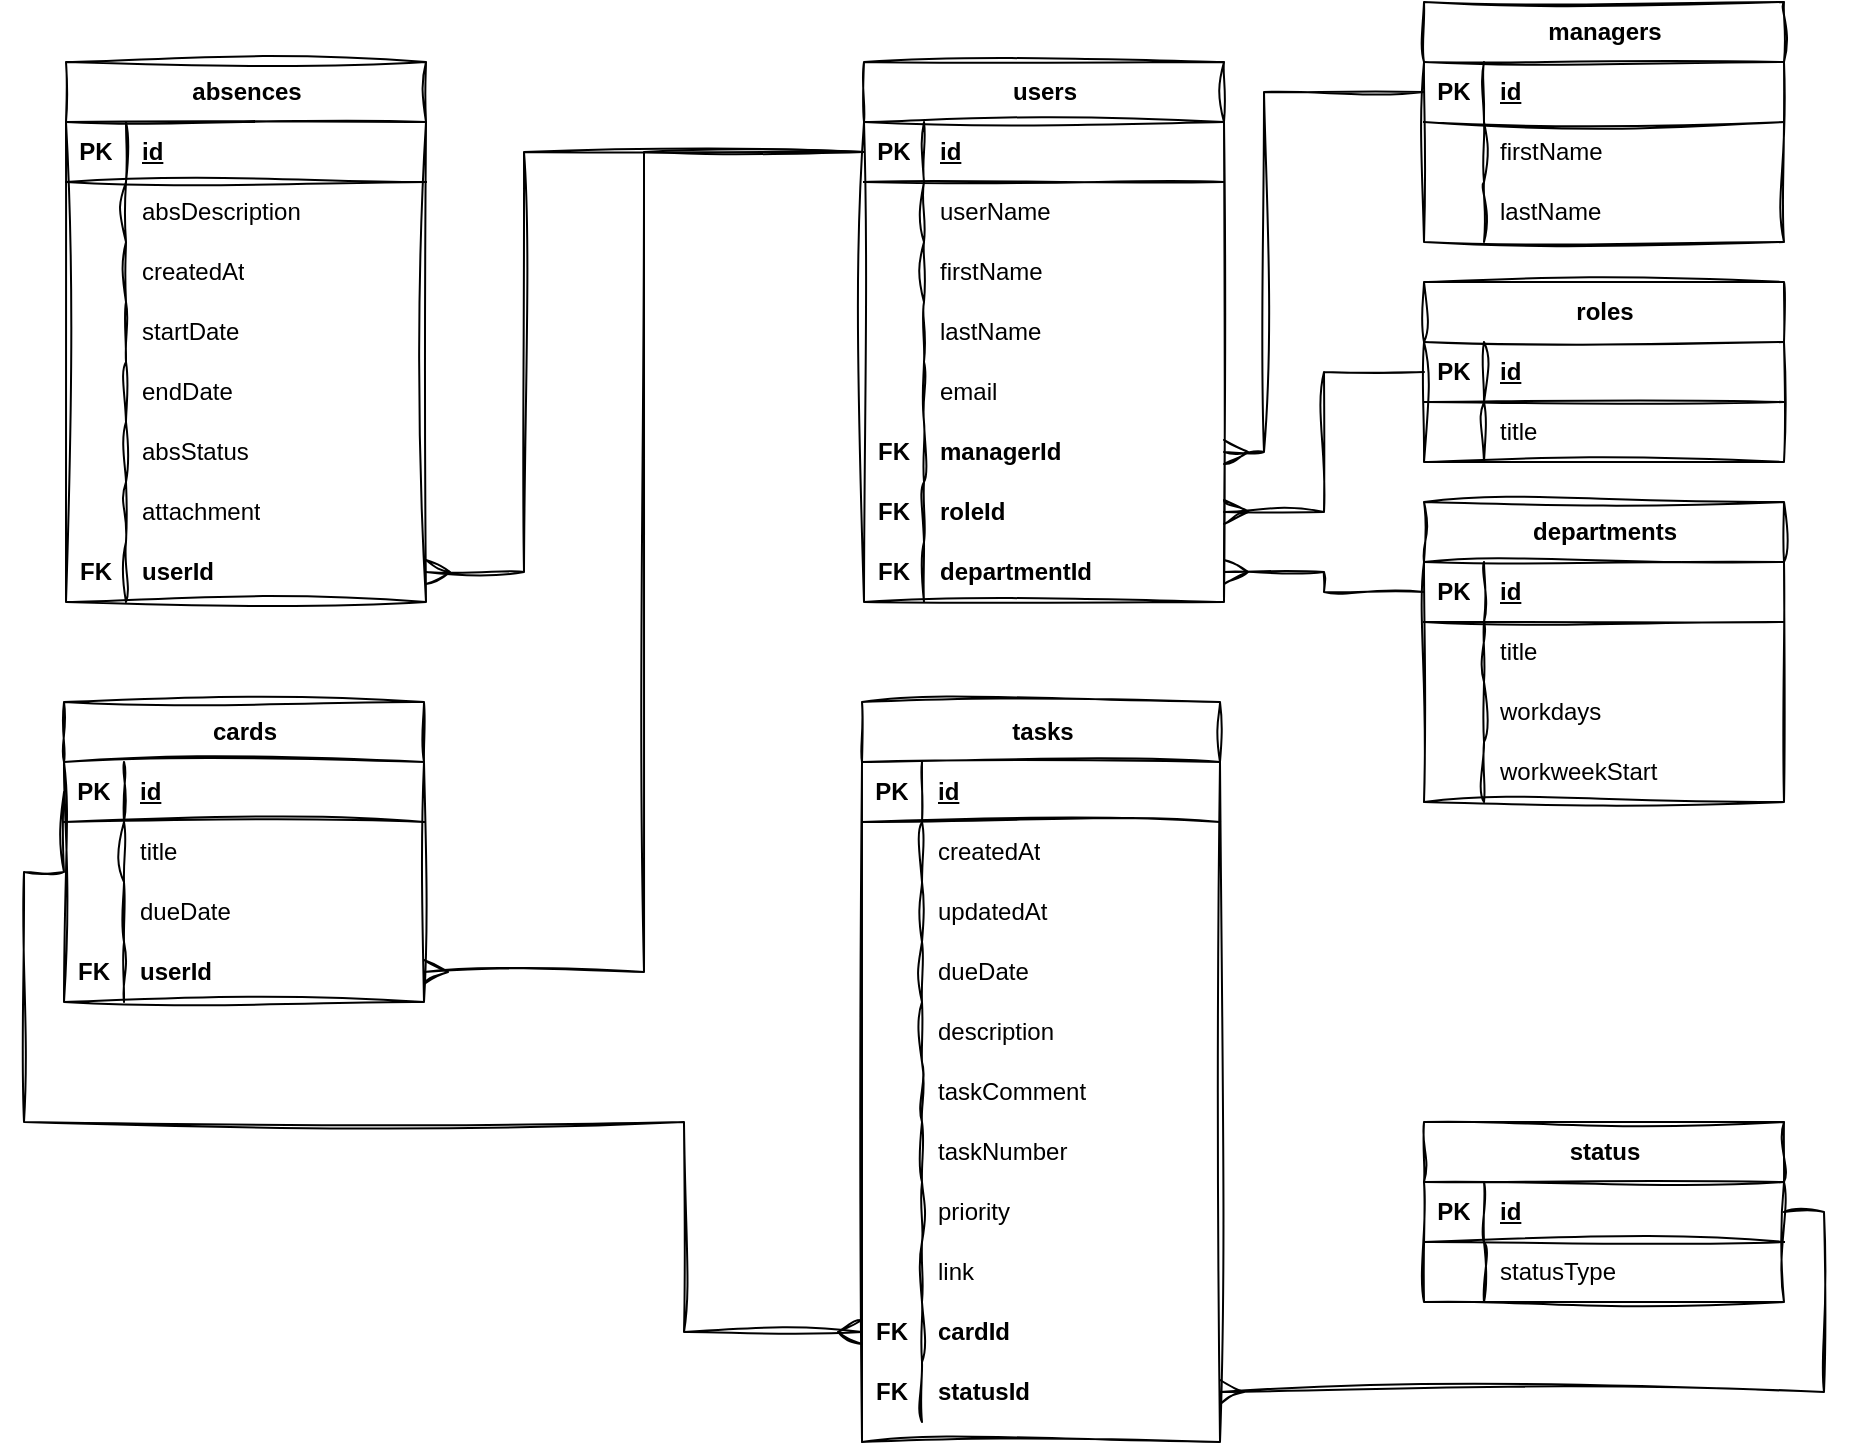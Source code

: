 <mxfile version="21.3.7" type="device">
  <diagram name="Page-1" id="tCNnYp30IQ_QqQRC69yY">
    <mxGraphModel dx="2236" dy="816" grid="1" gridSize="10" guides="1" tooltips="1" connect="1" arrows="1" fold="1" page="1" pageScale="1" pageWidth="827" pageHeight="1169" math="0" shadow="0">
      <root>
        <mxCell id="0" />
        <mxCell id="1" parent="0" />
        <mxCell id="jECYynhSpzNq_t5w8pa2-6" value="tasks" style="shape=table;startSize=30;container=1;collapsible=1;childLayout=tableLayout;fixedRows=1;rowLines=0;fontStyle=1;align=center;resizeLast=1;html=1;rounded=0;sketch=1;curveFitting=1;jiggle=2;" parent="1" vertex="1">
          <mxGeometry x="-31" y="360" width="179" height="370" as="geometry">
            <mxRectangle x="41" y="40" width="70" height="30" as="alternateBounds" />
          </mxGeometry>
        </mxCell>
        <mxCell id="jECYynhSpzNq_t5w8pa2-7" value="" style="shape=tableRow;horizontal=0;startSize=0;swimlaneHead=0;swimlaneBody=0;fillColor=none;collapsible=0;dropTarget=0;points=[[0,0.5],[1,0.5]];portConstraint=eastwest;top=0;left=0;right=0;bottom=1;rounded=0;sketch=1;curveFitting=1;jiggle=2;" parent="jECYynhSpzNq_t5w8pa2-6" vertex="1">
          <mxGeometry y="30" width="179" height="30" as="geometry" />
        </mxCell>
        <mxCell id="jECYynhSpzNq_t5w8pa2-8" value="PK" style="shape=partialRectangle;connectable=0;fillColor=none;top=0;left=0;bottom=0;right=0;fontStyle=1;overflow=hidden;whiteSpace=wrap;html=1;rounded=0;sketch=1;curveFitting=1;jiggle=2;" parent="jECYynhSpzNq_t5w8pa2-7" vertex="1">
          <mxGeometry width="30" height="30" as="geometry">
            <mxRectangle width="30" height="30" as="alternateBounds" />
          </mxGeometry>
        </mxCell>
        <mxCell id="jECYynhSpzNq_t5w8pa2-9" value="id" style="shape=partialRectangle;connectable=0;fillColor=none;top=0;left=0;bottom=0;right=0;align=left;spacingLeft=6;fontStyle=5;overflow=hidden;whiteSpace=wrap;html=1;rounded=0;sketch=1;curveFitting=1;jiggle=2;" parent="jECYynhSpzNq_t5w8pa2-7" vertex="1">
          <mxGeometry x="30" width="149" height="30" as="geometry">
            <mxRectangle width="149" height="30" as="alternateBounds" />
          </mxGeometry>
        </mxCell>
        <mxCell id="jECYynhSpzNq_t5w8pa2-49" value="" style="shape=tableRow;horizontal=0;startSize=0;swimlaneHead=0;swimlaneBody=0;fillColor=none;collapsible=0;dropTarget=0;points=[[0,0.5],[1,0.5]];portConstraint=eastwest;top=0;left=0;right=0;bottom=0;rounded=0;sketch=1;curveFitting=1;jiggle=2;" parent="jECYynhSpzNq_t5w8pa2-6" vertex="1">
          <mxGeometry y="60" width="179" height="30" as="geometry" />
        </mxCell>
        <mxCell id="jECYynhSpzNq_t5w8pa2-50" value="" style="shape=partialRectangle;connectable=0;fillColor=none;top=0;left=0;bottom=0;right=0;editable=1;overflow=hidden;whiteSpace=wrap;html=1;rounded=0;sketch=1;curveFitting=1;jiggle=2;" parent="jECYynhSpzNq_t5w8pa2-49" vertex="1">
          <mxGeometry width="30" height="30" as="geometry">
            <mxRectangle width="30" height="30" as="alternateBounds" />
          </mxGeometry>
        </mxCell>
        <mxCell id="jECYynhSpzNq_t5w8pa2-51" value="createdAt" style="shape=partialRectangle;connectable=0;fillColor=none;top=0;left=0;bottom=0;right=0;align=left;spacingLeft=6;overflow=hidden;whiteSpace=wrap;html=1;rounded=0;sketch=1;curveFitting=1;jiggle=2;" parent="jECYynhSpzNq_t5w8pa2-49" vertex="1">
          <mxGeometry x="30" width="149" height="30" as="geometry">
            <mxRectangle width="149" height="30" as="alternateBounds" />
          </mxGeometry>
        </mxCell>
        <mxCell id="s2gkxSHjjyy2V6FOlDiA-29" value="" style="shape=tableRow;horizontal=0;startSize=0;swimlaneHead=0;swimlaneBody=0;fillColor=none;collapsible=0;dropTarget=0;points=[[0,0.5],[1,0.5]];portConstraint=eastwest;top=0;left=0;right=0;bottom=0;rounded=0;sketch=1;curveFitting=1;jiggle=2;" vertex="1" parent="jECYynhSpzNq_t5w8pa2-6">
          <mxGeometry y="90" width="179" height="30" as="geometry" />
        </mxCell>
        <mxCell id="s2gkxSHjjyy2V6FOlDiA-30" value="" style="shape=partialRectangle;connectable=0;fillColor=none;top=0;left=0;bottom=0;right=0;editable=1;overflow=hidden;whiteSpace=wrap;html=1;rounded=0;sketch=1;curveFitting=1;jiggle=2;" vertex="1" parent="s2gkxSHjjyy2V6FOlDiA-29">
          <mxGeometry width="30" height="30" as="geometry">
            <mxRectangle width="30" height="30" as="alternateBounds" />
          </mxGeometry>
        </mxCell>
        <mxCell id="s2gkxSHjjyy2V6FOlDiA-31" value="updatedAt" style="shape=partialRectangle;connectable=0;fillColor=none;top=0;left=0;bottom=0;right=0;align=left;spacingLeft=6;overflow=hidden;whiteSpace=wrap;html=1;rounded=0;sketch=1;curveFitting=1;jiggle=2;" vertex="1" parent="s2gkxSHjjyy2V6FOlDiA-29">
          <mxGeometry x="30" width="149" height="30" as="geometry">
            <mxRectangle width="149" height="30" as="alternateBounds" />
          </mxGeometry>
        </mxCell>
        <mxCell id="s2gkxSHjjyy2V6FOlDiA-32" value="" style="shape=tableRow;horizontal=0;startSize=0;swimlaneHead=0;swimlaneBody=0;fillColor=none;collapsible=0;dropTarget=0;points=[[0,0.5],[1,0.5]];portConstraint=eastwest;top=0;left=0;right=0;bottom=0;rounded=0;sketch=1;curveFitting=1;jiggle=2;" vertex="1" parent="jECYynhSpzNq_t5w8pa2-6">
          <mxGeometry y="120" width="179" height="30" as="geometry" />
        </mxCell>
        <mxCell id="s2gkxSHjjyy2V6FOlDiA-33" value="" style="shape=partialRectangle;connectable=0;fillColor=none;top=0;left=0;bottom=0;right=0;editable=1;overflow=hidden;whiteSpace=wrap;html=1;rounded=0;sketch=1;curveFitting=1;jiggle=2;" vertex="1" parent="s2gkxSHjjyy2V6FOlDiA-32">
          <mxGeometry width="30" height="30" as="geometry">
            <mxRectangle width="30" height="30" as="alternateBounds" />
          </mxGeometry>
        </mxCell>
        <mxCell id="s2gkxSHjjyy2V6FOlDiA-34" value="dueDate" style="shape=partialRectangle;connectable=0;fillColor=none;top=0;left=0;bottom=0;right=0;align=left;spacingLeft=6;overflow=hidden;whiteSpace=wrap;html=1;rounded=0;sketch=1;curveFitting=1;jiggle=2;" vertex="1" parent="s2gkxSHjjyy2V6FOlDiA-32">
          <mxGeometry x="30" width="149" height="30" as="geometry">
            <mxRectangle width="149" height="30" as="alternateBounds" />
          </mxGeometry>
        </mxCell>
        <mxCell id="s2gkxSHjjyy2V6FOlDiA-35" value="" style="shape=tableRow;horizontal=0;startSize=0;swimlaneHead=0;swimlaneBody=0;fillColor=none;collapsible=0;dropTarget=0;points=[[0,0.5],[1,0.5]];portConstraint=eastwest;top=0;left=0;right=0;bottom=0;rounded=0;sketch=1;curveFitting=1;jiggle=2;" vertex="1" parent="jECYynhSpzNq_t5w8pa2-6">
          <mxGeometry y="150" width="179" height="30" as="geometry" />
        </mxCell>
        <mxCell id="s2gkxSHjjyy2V6FOlDiA-36" value="" style="shape=partialRectangle;connectable=0;fillColor=none;top=0;left=0;bottom=0;right=0;editable=1;overflow=hidden;whiteSpace=wrap;html=1;rounded=0;sketch=1;curveFitting=1;jiggle=2;" vertex="1" parent="s2gkxSHjjyy2V6FOlDiA-35">
          <mxGeometry width="30" height="30" as="geometry">
            <mxRectangle width="30" height="30" as="alternateBounds" />
          </mxGeometry>
        </mxCell>
        <mxCell id="s2gkxSHjjyy2V6FOlDiA-37" value="description" style="shape=partialRectangle;connectable=0;fillColor=none;top=0;left=0;bottom=0;right=0;align=left;spacingLeft=6;overflow=hidden;whiteSpace=wrap;html=1;rounded=0;sketch=1;curveFitting=1;jiggle=2;" vertex="1" parent="s2gkxSHjjyy2V6FOlDiA-35">
          <mxGeometry x="30" width="149" height="30" as="geometry">
            <mxRectangle width="149" height="30" as="alternateBounds" />
          </mxGeometry>
        </mxCell>
        <mxCell id="s2gkxSHjjyy2V6FOlDiA-38" value="" style="shape=tableRow;horizontal=0;startSize=0;swimlaneHead=0;swimlaneBody=0;fillColor=none;collapsible=0;dropTarget=0;points=[[0,0.5],[1,0.5]];portConstraint=eastwest;top=0;left=0;right=0;bottom=0;rounded=0;sketch=1;curveFitting=1;jiggle=2;" vertex="1" parent="jECYynhSpzNq_t5w8pa2-6">
          <mxGeometry y="180" width="179" height="30" as="geometry" />
        </mxCell>
        <mxCell id="s2gkxSHjjyy2V6FOlDiA-39" value="" style="shape=partialRectangle;connectable=0;fillColor=none;top=0;left=0;bottom=0;right=0;editable=1;overflow=hidden;whiteSpace=wrap;html=1;rounded=0;sketch=1;curveFitting=1;jiggle=2;" vertex="1" parent="s2gkxSHjjyy2V6FOlDiA-38">
          <mxGeometry width="30" height="30" as="geometry">
            <mxRectangle width="30" height="30" as="alternateBounds" />
          </mxGeometry>
        </mxCell>
        <mxCell id="s2gkxSHjjyy2V6FOlDiA-40" value="taskComment" style="shape=partialRectangle;connectable=0;fillColor=none;top=0;left=0;bottom=0;right=0;align=left;spacingLeft=6;overflow=hidden;whiteSpace=wrap;html=1;rounded=0;sketch=1;curveFitting=1;jiggle=2;" vertex="1" parent="s2gkxSHjjyy2V6FOlDiA-38">
          <mxGeometry x="30" width="149" height="30" as="geometry">
            <mxRectangle width="149" height="30" as="alternateBounds" />
          </mxGeometry>
        </mxCell>
        <mxCell id="s2gkxSHjjyy2V6FOlDiA-26" value="" style="shape=tableRow;horizontal=0;startSize=0;swimlaneHead=0;swimlaneBody=0;fillColor=none;collapsible=0;dropTarget=0;points=[[0,0.5],[1,0.5]];portConstraint=eastwest;top=0;left=0;right=0;bottom=0;rounded=0;sketch=1;curveFitting=1;jiggle=2;" vertex="1" parent="jECYynhSpzNq_t5w8pa2-6">
          <mxGeometry y="210" width="179" height="30" as="geometry" />
        </mxCell>
        <mxCell id="s2gkxSHjjyy2V6FOlDiA-27" value="" style="shape=partialRectangle;connectable=0;fillColor=none;top=0;left=0;bottom=0;right=0;editable=1;overflow=hidden;whiteSpace=wrap;html=1;rounded=0;sketch=1;curveFitting=1;jiggle=2;" vertex="1" parent="s2gkxSHjjyy2V6FOlDiA-26">
          <mxGeometry width="30" height="30" as="geometry">
            <mxRectangle width="30" height="30" as="alternateBounds" />
          </mxGeometry>
        </mxCell>
        <mxCell id="s2gkxSHjjyy2V6FOlDiA-28" value="taskNumber" style="shape=partialRectangle;connectable=0;fillColor=none;top=0;left=0;bottom=0;right=0;align=left;spacingLeft=6;overflow=hidden;whiteSpace=wrap;html=1;rounded=0;sketch=1;curveFitting=1;jiggle=2;" vertex="1" parent="s2gkxSHjjyy2V6FOlDiA-26">
          <mxGeometry x="30" width="149" height="30" as="geometry">
            <mxRectangle width="149" height="30" as="alternateBounds" />
          </mxGeometry>
        </mxCell>
        <mxCell id="wO1wO3pG6uxlol4ROajN-1" value="" style="shape=tableRow;horizontal=0;startSize=0;swimlaneHead=0;swimlaneBody=0;fillColor=none;collapsible=0;dropTarget=0;points=[[0,0.5],[1,0.5]];portConstraint=eastwest;top=0;left=0;right=0;bottom=0;rounded=0;sketch=1;curveFitting=1;jiggle=2;" parent="jECYynhSpzNq_t5w8pa2-6" vertex="1">
          <mxGeometry y="240" width="179" height="30" as="geometry" />
        </mxCell>
        <mxCell id="wO1wO3pG6uxlol4ROajN-2" value="" style="shape=partialRectangle;connectable=0;fillColor=none;top=0;left=0;bottom=0;right=0;editable=1;overflow=hidden;whiteSpace=wrap;html=1;rounded=0;sketch=1;curveFitting=1;jiggle=2;" parent="wO1wO3pG6uxlol4ROajN-1" vertex="1">
          <mxGeometry width="30" height="30" as="geometry">
            <mxRectangle width="30" height="30" as="alternateBounds" />
          </mxGeometry>
        </mxCell>
        <mxCell id="wO1wO3pG6uxlol4ROajN-3" value="priority" style="shape=partialRectangle;connectable=0;fillColor=none;top=0;left=0;bottom=0;right=0;align=left;spacingLeft=6;overflow=hidden;whiteSpace=wrap;html=1;rounded=0;sketch=1;curveFitting=1;jiggle=2;" parent="wO1wO3pG6uxlol4ROajN-1" vertex="1">
          <mxGeometry x="30" width="149" height="30" as="geometry">
            <mxRectangle width="149" height="30" as="alternateBounds" />
          </mxGeometry>
        </mxCell>
        <mxCell id="jECYynhSpzNq_t5w8pa2-268" value="" style="shape=tableRow;horizontal=0;startSize=0;swimlaneHead=0;swimlaneBody=0;fillColor=none;collapsible=0;dropTarget=0;points=[[0,0.5],[1,0.5]];portConstraint=eastwest;top=0;left=0;right=0;bottom=0;rounded=0;sketch=1;curveFitting=1;jiggle=2;" parent="jECYynhSpzNq_t5w8pa2-6" vertex="1">
          <mxGeometry y="270" width="179" height="30" as="geometry" />
        </mxCell>
        <mxCell id="jECYynhSpzNq_t5w8pa2-269" value="" style="shape=partialRectangle;connectable=0;fillColor=none;top=0;left=0;bottom=0;right=0;editable=1;overflow=hidden;whiteSpace=wrap;html=1;rounded=0;sketch=1;curveFitting=1;jiggle=2;" parent="jECYynhSpzNq_t5w8pa2-268" vertex="1">
          <mxGeometry width="30" height="30" as="geometry">
            <mxRectangle width="30" height="30" as="alternateBounds" />
          </mxGeometry>
        </mxCell>
        <mxCell id="jECYynhSpzNq_t5w8pa2-270" value="link" style="shape=partialRectangle;connectable=0;fillColor=none;top=0;left=0;bottom=0;right=0;align=left;spacingLeft=6;overflow=hidden;whiteSpace=wrap;html=1;rounded=0;sketch=1;curveFitting=1;jiggle=2;" parent="jECYynhSpzNq_t5w8pa2-268" vertex="1">
          <mxGeometry x="30" width="149" height="30" as="geometry">
            <mxRectangle width="149" height="30" as="alternateBounds" />
          </mxGeometry>
        </mxCell>
        <mxCell id="jECYynhSpzNq_t5w8pa2-333" value="" style="shape=tableRow;horizontal=0;startSize=0;swimlaneHead=0;swimlaneBody=0;fillColor=none;collapsible=0;dropTarget=0;points=[[0,0.5],[1,0.5]];portConstraint=eastwest;top=0;left=0;right=0;bottom=0;rounded=0;sketch=1;curveFitting=1;jiggle=2;" parent="jECYynhSpzNq_t5w8pa2-6" vertex="1">
          <mxGeometry y="300" width="179" height="30" as="geometry" />
        </mxCell>
        <mxCell id="jECYynhSpzNq_t5w8pa2-334" value="&lt;b&gt;FK&lt;/b&gt;" style="shape=partialRectangle;connectable=0;fillColor=none;top=0;left=0;bottom=0;right=0;editable=1;overflow=hidden;whiteSpace=wrap;html=1;rounded=0;sketch=1;curveFitting=1;jiggle=2;" parent="jECYynhSpzNq_t5w8pa2-333" vertex="1">
          <mxGeometry width="30" height="30" as="geometry">
            <mxRectangle width="30" height="30" as="alternateBounds" />
          </mxGeometry>
        </mxCell>
        <mxCell id="jECYynhSpzNq_t5w8pa2-335" value="&lt;b&gt;cardId&lt;/b&gt;" style="shape=partialRectangle;connectable=0;fillColor=none;top=0;left=0;bottom=0;right=0;align=left;spacingLeft=6;overflow=hidden;whiteSpace=wrap;html=1;rounded=0;sketch=1;curveFitting=1;jiggle=2;" parent="jECYynhSpzNq_t5w8pa2-333" vertex="1">
          <mxGeometry x="30" width="149" height="30" as="geometry">
            <mxRectangle width="149" height="30" as="alternateBounds" />
          </mxGeometry>
        </mxCell>
        <mxCell id="jECYynhSpzNq_t5w8pa2-91" value="" style="shape=tableRow;horizontal=0;startSize=0;swimlaneHead=0;swimlaneBody=0;fillColor=none;collapsible=0;dropTarget=0;points=[[0,0.5],[1,0.5]];portConstraint=eastwest;top=0;left=0;right=0;bottom=0;rounded=0;sketch=1;curveFitting=1;jiggle=2;" parent="jECYynhSpzNq_t5w8pa2-6" vertex="1">
          <mxGeometry y="330" width="179" height="30" as="geometry" />
        </mxCell>
        <mxCell id="jECYynhSpzNq_t5w8pa2-92" value="&lt;b&gt;FK&lt;/b&gt;" style="shape=partialRectangle;connectable=0;fillColor=none;top=0;left=0;bottom=0;right=0;editable=1;overflow=hidden;whiteSpace=wrap;html=1;rounded=0;sketch=1;curveFitting=1;jiggle=2;" parent="jECYynhSpzNq_t5w8pa2-91" vertex="1">
          <mxGeometry width="30" height="30" as="geometry">
            <mxRectangle width="30" height="30" as="alternateBounds" />
          </mxGeometry>
        </mxCell>
        <mxCell id="jECYynhSpzNq_t5w8pa2-93" value="&lt;b&gt;statusId&lt;/b&gt;" style="shape=partialRectangle;connectable=0;fillColor=none;top=0;left=0;bottom=0;right=0;align=left;spacingLeft=6;overflow=hidden;whiteSpace=wrap;html=1;rounded=0;sketch=1;curveFitting=1;jiggle=2;" parent="jECYynhSpzNq_t5w8pa2-91" vertex="1">
          <mxGeometry x="30" width="149" height="30" as="geometry">
            <mxRectangle width="149" height="30" as="alternateBounds" />
          </mxGeometry>
        </mxCell>
        <mxCell id="jECYynhSpzNq_t5w8pa2-19" value="status" style="shape=table;startSize=30;container=1;collapsible=1;childLayout=tableLayout;fixedRows=1;rowLines=0;fontStyle=1;align=center;resizeLast=1;html=1;rounded=0;sketch=1;curveFitting=1;jiggle=2;" parent="1" vertex="1">
          <mxGeometry x="250" y="570" width="180" height="90" as="geometry" />
        </mxCell>
        <mxCell id="jECYynhSpzNq_t5w8pa2-20" value="" style="shape=tableRow;horizontal=0;startSize=0;swimlaneHead=0;swimlaneBody=0;fillColor=none;collapsible=0;dropTarget=0;points=[[0,0.5],[1,0.5]];portConstraint=eastwest;top=0;left=0;right=0;bottom=1;rounded=0;sketch=1;curveFitting=1;jiggle=2;" parent="jECYynhSpzNq_t5w8pa2-19" vertex="1">
          <mxGeometry y="30" width="180" height="30" as="geometry" />
        </mxCell>
        <mxCell id="jECYynhSpzNq_t5w8pa2-21" value="PK" style="shape=partialRectangle;connectable=0;fillColor=none;top=0;left=0;bottom=0;right=0;fontStyle=1;overflow=hidden;whiteSpace=wrap;html=1;rounded=0;sketch=1;curveFitting=1;jiggle=2;" parent="jECYynhSpzNq_t5w8pa2-20" vertex="1">
          <mxGeometry width="30" height="30" as="geometry">
            <mxRectangle width="30" height="30" as="alternateBounds" />
          </mxGeometry>
        </mxCell>
        <mxCell id="jECYynhSpzNq_t5w8pa2-22" value="id" style="shape=partialRectangle;connectable=0;fillColor=none;top=0;left=0;bottom=0;right=0;align=left;spacingLeft=6;fontStyle=5;overflow=hidden;whiteSpace=wrap;html=1;rounded=0;sketch=1;curveFitting=1;jiggle=2;" parent="jECYynhSpzNq_t5w8pa2-20" vertex="1">
          <mxGeometry x="30" width="150" height="30" as="geometry">
            <mxRectangle width="150" height="30" as="alternateBounds" />
          </mxGeometry>
        </mxCell>
        <mxCell id="jECYynhSpzNq_t5w8pa2-23" value="" style="shape=tableRow;horizontal=0;startSize=0;swimlaneHead=0;swimlaneBody=0;fillColor=none;collapsible=0;dropTarget=0;points=[[0,0.5],[1,0.5]];portConstraint=eastwest;top=0;left=0;right=0;bottom=0;rounded=0;sketch=1;curveFitting=1;jiggle=2;" parent="jECYynhSpzNq_t5w8pa2-19" vertex="1">
          <mxGeometry y="60" width="180" height="30" as="geometry" />
        </mxCell>
        <mxCell id="jECYynhSpzNq_t5w8pa2-24" value="" style="shape=partialRectangle;connectable=0;fillColor=none;top=0;left=0;bottom=0;right=0;editable=1;overflow=hidden;whiteSpace=wrap;html=1;rounded=0;sketch=1;curveFitting=1;jiggle=2;" parent="jECYynhSpzNq_t5w8pa2-23" vertex="1">
          <mxGeometry width="30" height="30" as="geometry">
            <mxRectangle width="30" height="30" as="alternateBounds" />
          </mxGeometry>
        </mxCell>
        <mxCell id="jECYynhSpzNq_t5w8pa2-25" value="statusType" style="shape=partialRectangle;connectable=0;fillColor=none;top=0;left=0;bottom=0;right=0;align=left;spacingLeft=6;overflow=hidden;whiteSpace=wrap;html=1;rounded=0;sketch=1;curveFitting=1;jiggle=2;" parent="jECYynhSpzNq_t5w8pa2-23" vertex="1">
          <mxGeometry x="30" width="150" height="30" as="geometry">
            <mxRectangle width="150" height="30" as="alternateBounds" />
          </mxGeometry>
        </mxCell>
        <mxCell id="jECYynhSpzNq_t5w8pa2-165" value="users" style="shape=table;startSize=30;container=1;collapsible=1;childLayout=tableLayout;fixedRows=1;rowLines=0;fontStyle=1;align=center;resizeLast=1;html=1;rounded=0;sketch=1;curveFitting=1;jiggle=2;" parent="1" vertex="1">
          <mxGeometry x="-30" y="40" width="180" height="270" as="geometry" />
        </mxCell>
        <mxCell id="jECYynhSpzNq_t5w8pa2-166" value="" style="shape=tableRow;horizontal=0;startSize=0;swimlaneHead=0;swimlaneBody=0;fillColor=none;collapsible=0;dropTarget=0;points=[[0,0.5],[1,0.5]];portConstraint=eastwest;top=0;left=0;right=0;bottom=1;rounded=0;sketch=1;curveFitting=1;jiggle=2;" parent="jECYynhSpzNq_t5w8pa2-165" vertex="1">
          <mxGeometry y="30" width="180" height="30" as="geometry" />
        </mxCell>
        <mxCell id="jECYynhSpzNq_t5w8pa2-167" value="PK" style="shape=partialRectangle;connectable=0;fillColor=none;top=0;left=0;bottom=0;right=0;fontStyle=1;overflow=hidden;whiteSpace=wrap;html=1;rounded=0;sketch=1;curveFitting=1;jiggle=2;" parent="jECYynhSpzNq_t5w8pa2-166" vertex="1">
          <mxGeometry width="30" height="30" as="geometry">
            <mxRectangle width="30" height="30" as="alternateBounds" />
          </mxGeometry>
        </mxCell>
        <mxCell id="jECYynhSpzNq_t5w8pa2-168" value="id" style="shape=partialRectangle;connectable=0;fillColor=none;top=0;left=0;bottom=0;right=0;align=left;spacingLeft=6;fontStyle=5;overflow=hidden;whiteSpace=wrap;html=1;rounded=0;sketch=1;curveFitting=1;jiggle=2;" parent="jECYynhSpzNq_t5w8pa2-166" vertex="1">
          <mxGeometry x="30" width="150" height="30" as="geometry">
            <mxRectangle width="150" height="30" as="alternateBounds" />
          </mxGeometry>
        </mxCell>
        <mxCell id="jECYynhSpzNq_t5w8pa2-188" value="" style="shape=tableRow;horizontal=0;startSize=0;swimlaneHead=0;swimlaneBody=0;fillColor=none;collapsible=0;dropTarget=0;points=[[0,0.5],[1,0.5]];portConstraint=eastwest;top=0;left=0;right=0;bottom=0;rounded=0;sketch=1;curveFitting=1;jiggle=2;" parent="jECYynhSpzNq_t5w8pa2-165" vertex="1">
          <mxGeometry y="60" width="180" height="30" as="geometry" />
        </mxCell>
        <mxCell id="jECYynhSpzNq_t5w8pa2-189" value="" style="shape=partialRectangle;connectable=0;fillColor=none;top=0;left=0;bottom=0;right=0;editable=1;overflow=hidden;whiteSpace=wrap;html=1;rounded=0;sketch=1;curveFitting=1;jiggle=2;" parent="jECYynhSpzNq_t5w8pa2-188" vertex="1">
          <mxGeometry width="30" height="30" as="geometry">
            <mxRectangle width="30" height="30" as="alternateBounds" />
          </mxGeometry>
        </mxCell>
        <mxCell id="jECYynhSpzNq_t5w8pa2-190" value="userName" style="shape=partialRectangle;connectable=0;top=0;left=0;bottom=0;right=0;align=left;spacingLeft=6;overflow=hidden;whiteSpace=wrap;html=1;rounded=0;sketch=1;curveFitting=1;jiggle=2;fillColor=none;" parent="jECYynhSpzNq_t5w8pa2-188" vertex="1">
          <mxGeometry x="30" width="150" height="30" as="geometry">
            <mxRectangle width="150" height="30" as="alternateBounds" />
          </mxGeometry>
        </mxCell>
        <mxCell id="jECYynhSpzNq_t5w8pa2-169" value="" style="shape=tableRow;horizontal=0;startSize=0;swimlaneHead=0;swimlaneBody=0;fillColor=none;collapsible=0;dropTarget=0;points=[[0,0.5],[1,0.5]];portConstraint=eastwest;top=0;left=0;right=0;bottom=0;rounded=0;sketch=1;curveFitting=1;jiggle=2;" parent="jECYynhSpzNq_t5w8pa2-165" vertex="1">
          <mxGeometry y="90" width="180" height="30" as="geometry" />
        </mxCell>
        <mxCell id="jECYynhSpzNq_t5w8pa2-170" value="" style="shape=partialRectangle;connectable=0;fillColor=none;top=0;left=0;bottom=0;right=0;editable=1;overflow=hidden;whiteSpace=wrap;html=1;rounded=0;sketch=1;curveFitting=1;jiggle=2;" parent="jECYynhSpzNq_t5w8pa2-169" vertex="1">
          <mxGeometry width="30" height="30" as="geometry">
            <mxRectangle width="30" height="30" as="alternateBounds" />
          </mxGeometry>
        </mxCell>
        <mxCell id="jECYynhSpzNq_t5w8pa2-171" value="firstName" style="shape=partialRectangle;connectable=0;fillColor=none;top=0;left=0;bottom=0;right=0;align=left;spacingLeft=6;overflow=hidden;whiteSpace=wrap;html=1;rounded=0;sketch=1;curveFitting=1;jiggle=2;" parent="jECYynhSpzNq_t5w8pa2-169" vertex="1">
          <mxGeometry x="30" width="150" height="30" as="geometry">
            <mxRectangle width="150" height="30" as="alternateBounds" />
          </mxGeometry>
        </mxCell>
        <mxCell id="jECYynhSpzNq_t5w8pa2-172" value="" style="shape=tableRow;horizontal=0;startSize=0;swimlaneHead=0;swimlaneBody=0;fillColor=none;collapsible=0;dropTarget=0;points=[[0,0.5],[1,0.5]];portConstraint=eastwest;top=0;left=0;right=0;bottom=0;rounded=0;sketch=1;curveFitting=1;jiggle=2;" parent="jECYynhSpzNq_t5w8pa2-165" vertex="1">
          <mxGeometry y="120" width="180" height="30" as="geometry" />
        </mxCell>
        <mxCell id="jECYynhSpzNq_t5w8pa2-173" value="" style="shape=partialRectangle;connectable=0;fillColor=none;top=0;left=0;bottom=0;right=0;editable=1;overflow=hidden;whiteSpace=wrap;html=1;rounded=0;sketch=1;curveFitting=1;jiggle=2;" parent="jECYynhSpzNq_t5w8pa2-172" vertex="1">
          <mxGeometry width="30" height="30" as="geometry">
            <mxRectangle width="30" height="30" as="alternateBounds" />
          </mxGeometry>
        </mxCell>
        <mxCell id="jECYynhSpzNq_t5w8pa2-174" value="lastName" style="shape=partialRectangle;connectable=0;top=0;left=0;bottom=0;right=0;align=left;spacingLeft=6;overflow=hidden;whiteSpace=wrap;html=1;rounded=0;sketch=1;curveFitting=1;jiggle=2;fillColor=none;" parent="jECYynhSpzNq_t5w8pa2-172" vertex="1">
          <mxGeometry x="30" width="150" height="30" as="geometry">
            <mxRectangle width="150" height="30" as="alternateBounds" />
          </mxGeometry>
        </mxCell>
        <mxCell id="jECYynhSpzNq_t5w8pa2-185" value="" style="shape=tableRow;horizontal=0;startSize=0;swimlaneHead=0;swimlaneBody=0;fillColor=none;collapsible=0;dropTarget=0;points=[[0,0.5],[1,0.5]];portConstraint=eastwest;top=0;left=0;right=0;bottom=0;rounded=0;sketch=1;curveFitting=1;jiggle=2;" parent="jECYynhSpzNq_t5w8pa2-165" vertex="1">
          <mxGeometry y="150" width="180" height="30" as="geometry" />
        </mxCell>
        <mxCell id="jECYynhSpzNq_t5w8pa2-186" value="" style="shape=partialRectangle;connectable=0;fillColor=none;top=0;left=0;bottom=0;right=0;editable=1;overflow=hidden;whiteSpace=wrap;html=1;rounded=0;sketch=1;curveFitting=1;jiggle=2;" parent="jECYynhSpzNq_t5w8pa2-185" vertex="1">
          <mxGeometry width="30" height="30" as="geometry">
            <mxRectangle width="30" height="30" as="alternateBounds" />
          </mxGeometry>
        </mxCell>
        <mxCell id="jECYynhSpzNq_t5w8pa2-187" value="email" style="shape=partialRectangle;connectable=0;top=0;left=0;bottom=0;right=0;align=left;spacingLeft=6;overflow=hidden;whiteSpace=wrap;html=1;rounded=0;sketch=1;curveFitting=1;jiggle=2;fillColor=none;" parent="jECYynhSpzNq_t5w8pa2-185" vertex="1">
          <mxGeometry x="30" width="150" height="30" as="geometry">
            <mxRectangle width="150" height="30" as="alternateBounds" />
          </mxGeometry>
        </mxCell>
        <mxCell id="jECYynhSpzNq_t5w8pa2-379" value="" style="shape=tableRow;horizontal=0;startSize=0;swimlaneHead=0;swimlaneBody=0;fillColor=none;collapsible=0;dropTarget=0;points=[[0,0.5],[1,0.5]];portConstraint=eastwest;top=0;left=0;right=0;bottom=0;rounded=0;sketch=1;curveFitting=1;jiggle=2;fontStyle=1" parent="jECYynhSpzNq_t5w8pa2-165" vertex="1">
          <mxGeometry y="180" width="180" height="30" as="geometry" />
        </mxCell>
        <mxCell id="jECYynhSpzNq_t5w8pa2-380" value="&lt;b&gt;FK&lt;/b&gt;" style="shape=partialRectangle;connectable=0;fillColor=none;top=0;left=0;bottom=0;right=0;editable=1;overflow=hidden;whiteSpace=wrap;html=1;rounded=0;sketch=1;curveFitting=1;jiggle=2;" parent="jECYynhSpzNq_t5w8pa2-379" vertex="1">
          <mxGeometry width="30" height="30" as="geometry">
            <mxRectangle width="30" height="30" as="alternateBounds" />
          </mxGeometry>
        </mxCell>
        <mxCell id="jECYynhSpzNq_t5w8pa2-381" value="managerId" style="shape=partialRectangle;connectable=0;top=0;left=0;bottom=0;right=0;align=left;spacingLeft=6;overflow=hidden;whiteSpace=wrap;html=1;rounded=0;sketch=1;curveFitting=1;jiggle=2;fillColor=none;fontStyle=1" parent="jECYynhSpzNq_t5w8pa2-379" vertex="1">
          <mxGeometry x="30" width="150" height="30" as="geometry">
            <mxRectangle width="150" height="30" as="alternateBounds" />
          </mxGeometry>
        </mxCell>
        <mxCell id="jECYynhSpzNq_t5w8pa2-207" value="" style="shape=tableRow;horizontal=0;startSize=0;swimlaneHead=0;swimlaneBody=0;fillColor=none;collapsible=0;dropTarget=0;points=[[0,0.5],[1,0.5]];portConstraint=eastwest;top=0;left=0;right=0;bottom=0;rounded=0;sketch=1;curveFitting=1;jiggle=2;fontStyle=1" parent="jECYynhSpzNq_t5w8pa2-165" vertex="1">
          <mxGeometry y="210" width="180" height="30" as="geometry" />
        </mxCell>
        <mxCell id="jECYynhSpzNq_t5w8pa2-208" value="&lt;b&gt;FK&lt;/b&gt;" style="shape=partialRectangle;connectable=0;fillColor=none;top=0;left=0;bottom=0;right=0;editable=1;overflow=hidden;whiteSpace=wrap;html=1;rounded=0;sketch=1;curveFitting=1;jiggle=2;" parent="jECYynhSpzNq_t5w8pa2-207" vertex="1">
          <mxGeometry width="30" height="30" as="geometry">
            <mxRectangle width="30" height="30" as="alternateBounds" />
          </mxGeometry>
        </mxCell>
        <mxCell id="jECYynhSpzNq_t5w8pa2-209" value="roleId" style="shape=partialRectangle;connectable=0;top=0;left=0;bottom=0;right=0;align=left;spacingLeft=6;overflow=hidden;whiteSpace=wrap;html=1;rounded=0;sketch=1;curveFitting=1;jiggle=2;fillColor=none;fontStyle=1" parent="jECYynhSpzNq_t5w8pa2-207" vertex="1">
          <mxGeometry x="30" width="150" height="30" as="geometry">
            <mxRectangle width="150" height="30" as="alternateBounds" />
          </mxGeometry>
        </mxCell>
        <mxCell id="jECYynhSpzNq_t5w8pa2-365" value="" style="shape=tableRow;horizontal=0;startSize=0;swimlaneHead=0;swimlaneBody=0;fillColor=none;collapsible=0;dropTarget=0;points=[[0,0.5],[1,0.5]];portConstraint=eastwest;top=0;left=0;right=0;bottom=0;rounded=0;sketch=1;curveFitting=1;jiggle=2;fontStyle=1" parent="jECYynhSpzNq_t5w8pa2-165" vertex="1">
          <mxGeometry y="240" width="180" height="30" as="geometry" />
        </mxCell>
        <mxCell id="jECYynhSpzNq_t5w8pa2-366" value="&lt;b&gt;FK&lt;/b&gt;" style="shape=partialRectangle;connectable=0;fillColor=none;top=0;left=0;bottom=0;right=0;editable=1;overflow=hidden;whiteSpace=wrap;html=1;rounded=0;sketch=1;curveFitting=1;jiggle=2;" parent="jECYynhSpzNq_t5w8pa2-365" vertex="1">
          <mxGeometry width="30" height="30" as="geometry">
            <mxRectangle width="30" height="30" as="alternateBounds" />
          </mxGeometry>
        </mxCell>
        <mxCell id="jECYynhSpzNq_t5w8pa2-367" value="departmentId" style="shape=partialRectangle;connectable=0;top=0;left=0;bottom=0;right=0;align=left;spacingLeft=6;overflow=hidden;whiteSpace=wrap;html=1;rounded=0;sketch=1;curveFitting=1;jiggle=2;fillColor=none;fontStyle=1" parent="jECYynhSpzNq_t5w8pa2-365" vertex="1">
          <mxGeometry x="30" width="150" height="30" as="geometry">
            <mxRectangle width="150" height="30" as="alternateBounds" />
          </mxGeometry>
        </mxCell>
        <mxCell id="jECYynhSpzNq_t5w8pa2-191" value="roles" style="shape=table;startSize=30;container=1;collapsible=1;childLayout=tableLayout;fixedRows=1;rowLines=0;fontStyle=1;align=center;resizeLast=1;html=1;rounded=0;sketch=1;curveFitting=1;jiggle=2;" parent="1" vertex="1">
          <mxGeometry x="250" y="150" width="180" height="90" as="geometry" />
        </mxCell>
        <mxCell id="jECYynhSpzNq_t5w8pa2-192" value="" style="shape=tableRow;horizontal=0;startSize=0;swimlaneHead=0;swimlaneBody=0;fillColor=none;collapsible=0;dropTarget=0;points=[[0,0.5],[1,0.5]];portConstraint=eastwest;top=0;left=0;right=0;bottom=1;rounded=0;sketch=1;curveFitting=1;jiggle=2;" parent="jECYynhSpzNq_t5w8pa2-191" vertex="1">
          <mxGeometry y="30" width="180" height="30" as="geometry" />
        </mxCell>
        <mxCell id="jECYynhSpzNq_t5w8pa2-193" value="PK" style="shape=partialRectangle;connectable=0;fillColor=none;top=0;left=0;bottom=0;right=0;fontStyle=1;overflow=hidden;whiteSpace=wrap;html=1;rounded=0;sketch=1;curveFitting=1;jiggle=2;" parent="jECYynhSpzNq_t5w8pa2-192" vertex="1">
          <mxGeometry width="30" height="30" as="geometry">
            <mxRectangle width="30" height="30" as="alternateBounds" />
          </mxGeometry>
        </mxCell>
        <mxCell id="jECYynhSpzNq_t5w8pa2-194" value="id" style="shape=partialRectangle;connectable=0;fillColor=none;top=0;left=0;bottom=0;right=0;align=left;spacingLeft=6;fontStyle=5;overflow=hidden;whiteSpace=wrap;html=1;rounded=0;sketch=1;curveFitting=1;jiggle=2;" parent="jECYynhSpzNq_t5w8pa2-192" vertex="1">
          <mxGeometry x="30" width="150" height="30" as="geometry">
            <mxRectangle width="150" height="30" as="alternateBounds" />
          </mxGeometry>
        </mxCell>
        <mxCell id="jECYynhSpzNq_t5w8pa2-195" value="" style="shape=tableRow;horizontal=0;startSize=0;swimlaneHead=0;swimlaneBody=0;fillColor=none;collapsible=0;dropTarget=0;points=[[0,0.5],[1,0.5]];portConstraint=eastwest;top=0;left=0;right=0;bottom=0;rounded=0;sketch=1;curveFitting=1;jiggle=2;" parent="jECYynhSpzNq_t5w8pa2-191" vertex="1">
          <mxGeometry y="60" width="180" height="30" as="geometry" />
        </mxCell>
        <mxCell id="jECYynhSpzNq_t5w8pa2-196" value="" style="shape=partialRectangle;connectable=0;fillColor=none;top=0;left=0;bottom=0;right=0;editable=1;overflow=hidden;whiteSpace=wrap;html=1;rounded=0;sketch=1;curveFitting=1;jiggle=2;" parent="jECYynhSpzNq_t5w8pa2-195" vertex="1">
          <mxGeometry width="30" height="30" as="geometry">
            <mxRectangle width="30" height="30" as="alternateBounds" />
          </mxGeometry>
        </mxCell>
        <mxCell id="jECYynhSpzNq_t5w8pa2-197" value="title" style="shape=partialRectangle;connectable=0;fillColor=none;top=0;left=0;bottom=0;right=0;align=left;spacingLeft=6;overflow=hidden;whiteSpace=wrap;html=1;rounded=0;sketch=1;curveFitting=1;jiggle=2;" parent="jECYynhSpzNq_t5w8pa2-195" vertex="1">
          <mxGeometry x="30" width="150" height="30" as="geometry">
            <mxRectangle width="150" height="30" as="alternateBounds" />
          </mxGeometry>
        </mxCell>
        <mxCell id="jECYynhSpzNq_t5w8pa2-323" value="cards" style="shape=table;startSize=30;container=1;collapsible=1;childLayout=tableLayout;fixedRows=1;rowLines=0;fontStyle=1;align=center;resizeLast=1;html=1;rounded=0;sketch=1;curveFitting=1;jiggle=2;" parent="1" vertex="1">
          <mxGeometry x="-430" y="360" width="180" height="150" as="geometry" />
        </mxCell>
        <mxCell id="jECYynhSpzNq_t5w8pa2-324" value="" style="shape=tableRow;horizontal=0;startSize=0;swimlaneHead=0;swimlaneBody=0;fillColor=none;collapsible=0;dropTarget=0;points=[[0,0.5],[1,0.5]];portConstraint=eastwest;top=0;left=0;right=0;bottom=1;rounded=0;sketch=1;curveFitting=1;jiggle=2;" parent="jECYynhSpzNq_t5w8pa2-323" vertex="1">
          <mxGeometry y="30" width="180" height="30" as="geometry" />
        </mxCell>
        <mxCell id="jECYynhSpzNq_t5w8pa2-325" value="PK" style="shape=partialRectangle;connectable=0;fillColor=none;top=0;left=0;bottom=0;right=0;fontStyle=1;overflow=hidden;whiteSpace=wrap;html=1;rounded=0;sketch=1;curveFitting=1;jiggle=2;" parent="jECYynhSpzNq_t5w8pa2-324" vertex="1">
          <mxGeometry width="30" height="30" as="geometry">
            <mxRectangle width="30" height="30" as="alternateBounds" />
          </mxGeometry>
        </mxCell>
        <mxCell id="jECYynhSpzNq_t5w8pa2-326" value="id" style="shape=partialRectangle;connectable=0;fillColor=none;top=0;left=0;bottom=0;right=0;align=left;spacingLeft=6;fontStyle=5;overflow=hidden;whiteSpace=wrap;html=1;rounded=0;sketch=1;curveFitting=1;jiggle=2;" parent="jECYynhSpzNq_t5w8pa2-324" vertex="1">
          <mxGeometry x="30" width="150" height="30" as="geometry">
            <mxRectangle width="150" height="30" as="alternateBounds" />
          </mxGeometry>
        </mxCell>
        <mxCell id="jECYynhSpzNq_t5w8pa2-330" value="" style="shape=tableRow;horizontal=0;startSize=0;swimlaneHead=0;swimlaneBody=0;fillColor=none;collapsible=0;dropTarget=0;points=[[0,0.5],[1,0.5]];portConstraint=eastwest;top=0;left=0;right=0;bottom=0;rounded=0;sketch=1;curveFitting=1;jiggle=2;" parent="jECYynhSpzNq_t5w8pa2-323" vertex="1">
          <mxGeometry y="60" width="180" height="30" as="geometry" />
        </mxCell>
        <mxCell id="jECYynhSpzNq_t5w8pa2-331" value="" style="shape=partialRectangle;connectable=0;fillColor=none;top=0;left=0;bottom=0;right=0;editable=1;overflow=hidden;whiteSpace=wrap;html=1;rounded=0;sketch=1;curveFitting=1;jiggle=2;" parent="jECYynhSpzNq_t5w8pa2-330" vertex="1">
          <mxGeometry width="30" height="30" as="geometry">
            <mxRectangle width="30" height="30" as="alternateBounds" />
          </mxGeometry>
        </mxCell>
        <mxCell id="jECYynhSpzNq_t5w8pa2-332" value="title" style="shape=partialRectangle;connectable=0;fillColor=none;top=0;left=0;bottom=0;right=0;align=left;spacingLeft=6;overflow=hidden;whiteSpace=wrap;html=1;rounded=0;sketch=1;curveFitting=1;jiggle=2;" parent="jECYynhSpzNq_t5w8pa2-330" vertex="1">
          <mxGeometry x="30" width="150" height="30" as="geometry">
            <mxRectangle width="150" height="30" as="alternateBounds" />
          </mxGeometry>
        </mxCell>
        <mxCell id="jECYynhSpzNq_t5w8pa2-327" value="" style="shape=tableRow;horizontal=0;startSize=0;swimlaneHead=0;swimlaneBody=0;fillColor=none;collapsible=0;dropTarget=0;points=[[0,0.5],[1,0.5]];portConstraint=eastwest;top=0;left=0;right=0;bottom=0;rounded=0;sketch=1;curveFitting=1;jiggle=2;" parent="jECYynhSpzNq_t5w8pa2-323" vertex="1">
          <mxGeometry y="90" width="180" height="30" as="geometry" />
        </mxCell>
        <mxCell id="jECYynhSpzNq_t5w8pa2-328" value="" style="shape=partialRectangle;connectable=0;fillColor=none;top=0;left=0;bottom=0;right=0;editable=1;overflow=hidden;whiteSpace=wrap;html=1;rounded=0;sketch=1;curveFitting=1;jiggle=2;" parent="jECYynhSpzNq_t5w8pa2-327" vertex="1">
          <mxGeometry width="30" height="30" as="geometry">
            <mxRectangle width="30" height="30" as="alternateBounds" />
          </mxGeometry>
        </mxCell>
        <mxCell id="jECYynhSpzNq_t5w8pa2-329" value="dueDate" style="shape=partialRectangle;connectable=0;fillColor=none;top=0;left=0;bottom=0;right=0;align=left;spacingLeft=6;overflow=hidden;whiteSpace=wrap;html=1;rounded=0;sketch=1;curveFitting=1;jiggle=2;" parent="jECYynhSpzNq_t5w8pa2-327" vertex="1">
          <mxGeometry x="30" width="150" height="30" as="geometry">
            <mxRectangle width="150" height="30" as="alternateBounds" />
          </mxGeometry>
        </mxCell>
        <mxCell id="jECYynhSpzNq_t5w8pa2-352" value="" style="shape=tableRow;horizontal=0;startSize=0;swimlaneHead=0;swimlaneBody=0;fillColor=none;collapsible=0;dropTarget=0;points=[[0,0.5],[1,0.5]];portConstraint=eastwest;top=0;left=0;right=0;bottom=0;rounded=0;sketch=1;curveFitting=1;jiggle=2;" parent="jECYynhSpzNq_t5w8pa2-323" vertex="1">
          <mxGeometry y="120" width="180" height="30" as="geometry" />
        </mxCell>
        <mxCell id="jECYynhSpzNq_t5w8pa2-353" value="&lt;b&gt;FK&lt;/b&gt;" style="shape=partialRectangle;connectable=0;fillColor=none;top=0;left=0;bottom=0;right=0;editable=1;overflow=hidden;whiteSpace=wrap;html=1;rounded=0;sketch=1;curveFitting=1;jiggle=2;" parent="jECYynhSpzNq_t5w8pa2-352" vertex="1">
          <mxGeometry width="30" height="30" as="geometry">
            <mxRectangle width="30" height="30" as="alternateBounds" />
          </mxGeometry>
        </mxCell>
        <mxCell id="jECYynhSpzNq_t5w8pa2-354" value="&lt;b&gt;userId&lt;/b&gt;" style="shape=partialRectangle;connectable=0;fillColor=none;top=0;left=0;bottom=0;right=0;align=left;spacingLeft=6;overflow=hidden;whiteSpace=wrap;html=1;rounded=0;sketch=1;curveFitting=1;jiggle=2;" parent="jECYynhSpzNq_t5w8pa2-352" vertex="1">
          <mxGeometry x="30" width="150" height="30" as="geometry">
            <mxRectangle width="150" height="30" as="alternateBounds" />
          </mxGeometry>
        </mxCell>
        <mxCell id="jECYynhSpzNq_t5w8pa2-358" value="departments" style="shape=table;startSize=30;container=1;collapsible=1;childLayout=tableLayout;fixedRows=1;rowLines=0;fontStyle=1;align=center;resizeLast=1;html=1;rounded=0;sketch=1;curveFitting=1;jiggle=2;" parent="1" vertex="1">
          <mxGeometry x="250" y="260" width="180" height="150" as="geometry" />
        </mxCell>
        <mxCell id="jECYynhSpzNq_t5w8pa2-359" value="" style="shape=tableRow;horizontal=0;startSize=0;swimlaneHead=0;swimlaneBody=0;fillColor=none;collapsible=0;dropTarget=0;points=[[0,0.5],[1,0.5]];portConstraint=eastwest;top=0;left=0;right=0;bottom=1;rounded=0;sketch=1;curveFitting=1;jiggle=2;" parent="jECYynhSpzNq_t5w8pa2-358" vertex="1">
          <mxGeometry y="30" width="180" height="30" as="geometry" />
        </mxCell>
        <mxCell id="jECYynhSpzNq_t5w8pa2-360" value="PK" style="shape=partialRectangle;connectable=0;fillColor=none;top=0;left=0;bottom=0;right=0;fontStyle=1;overflow=hidden;whiteSpace=wrap;html=1;rounded=0;sketch=1;curveFitting=1;jiggle=2;" parent="jECYynhSpzNq_t5w8pa2-359" vertex="1">
          <mxGeometry width="30" height="30" as="geometry">
            <mxRectangle width="30" height="30" as="alternateBounds" />
          </mxGeometry>
        </mxCell>
        <mxCell id="jECYynhSpzNq_t5w8pa2-361" value="id" style="shape=partialRectangle;connectable=0;fillColor=none;top=0;left=0;bottom=0;right=0;align=left;spacingLeft=6;fontStyle=5;overflow=hidden;whiteSpace=wrap;html=1;rounded=0;sketch=1;curveFitting=1;jiggle=2;" parent="jECYynhSpzNq_t5w8pa2-359" vertex="1">
          <mxGeometry x="30" width="150" height="30" as="geometry">
            <mxRectangle width="150" height="30" as="alternateBounds" />
          </mxGeometry>
        </mxCell>
        <mxCell id="jECYynhSpzNq_t5w8pa2-362" value="" style="shape=tableRow;horizontal=0;startSize=0;swimlaneHead=0;swimlaneBody=0;fillColor=none;collapsible=0;dropTarget=0;points=[[0,0.5],[1,0.5]];portConstraint=eastwest;top=0;left=0;right=0;bottom=0;rounded=0;sketch=1;curveFitting=1;jiggle=2;" parent="jECYynhSpzNq_t5w8pa2-358" vertex="1">
          <mxGeometry y="60" width="180" height="30" as="geometry" />
        </mxCell>
        <mxCell id="jECYynhSpzNq_t5w8pa2-363" value="" style="shape=partialRectangle;connectable=0;fillColor=none;top=0;left=0;bottom=0;right=0;editable=1;overflow=hidden;whiteSpace=wrap;html=1;rounded=0;sketch=1;curveFitting=1;jiggle=2;" parent="jECYynhSpzNq_t5w8pa2-362" vertex="1">
          <mxGeometry width="30" height="30" as="geometry">
            <mxRectangle width="30" height="30" as="alternateBounds" />
          </mxGeometry>
        </mxCell>
        <mxCell id="jECYynhSpzNq_t5w8pa2-364" value="title" style="shape=partialRectangle;connectable=0;fillColor=none;top=0;left=0;bottom=0;right=0;align=left;spacingLeft=6;overflow=hidden;whiteSpace=wrap;html=1;rounded=0;sketch=1;curveFitting=1;jiggle=2;" parent="jECYynhSpzNq_t5w8pa2-362" vertex="1">
          <mxGeometry x="30" width="150" height="30" as="geometry">
            <mxRectangle width="150" height="30" as="alternateBounds" />
          </mxGeometry>
        </mxCell>
        <mxCell id="s2gkxSHjjyy2V6FOlDiA-1" value="" style="shape=tableRow;horizontal=0;startSize=0;swimlaneHead=0;swimlaneBody=0;fillColor=none;collapsible=0;dropTarget=0;points=[[0,0.5],[1,0.5]];portConstraint=eastwest;top=0;left=0;right=0;bottom=0;rounded=0;sketch=1;curveFitting=1;jiggle=2;" vertex="1" parent="jECYynhSpzNq_t5w8pa2-358">
          <mxGeometry y="90" width="180" height="30" as="geometry" />
        </mxCell>
        <mxCell id="s2gkxSHjjyy2V6FOlDiA-2" value="" style="shape=partialRectangle;connectable=0;fillColor=none;top=0;left=0;bottom=0;right=0;editable=1;overflow=hidden;whiteSpace=wrap;html=1;rounded=0;sketch=1;curveFitting=1;jiggle=2;" vertex="1" parent="s2gkxSHjjyy2V6FOlDiA-1">
          <mxGeometry width="30" height="30" as="geometry">
            <mxRectangle width="30" height="30" as="alternateBounds" />
          </mxGeometry>
        </mxCell>
        <mxCell id="s2gkxSHjjyy2V6FOlDiA-3" value="workdays" style="shape=partialRectangle;connectable=0;fillColor=none;top=0;left=0;bottom=0;right=0;align=left;spacingLeft=6;overflow=hidden;whiteSpace=wrap;html=1;rounded=0;sketch=1;curveFitting=1;jiggle=2;" vertex="1" parent="s2gkxSHjjyy2V6FOlDiA-1">
          <mxGeometry x="30" width="150" height="30" as="geometry">
            <mxRectangle width="150" height="30" as="alternateBounds" />
          </mxGeometry>
        </mxCell>
        <mxCell id="s2gkxSHjjyy2V6FOlDiA-4" value="" style="shape=tableRow;horizontal=0;startSize=0;swimlaneHead=0;swimlaneBody=0;fillColor=none;collapsible=0;dropTarget=0;points=[[0,0.5],[1,0.5]];portConstraint=eastwest;top=0;left=0;right=0;bottom=0;rounded=0;sketch=1;curveFitting=1;jiggle=2;" vertex="1" parent="jECYynhSpzNq_t5w8pa2-358">
          <mxGeometry y="120" width="180" height="30" as="geometry" />
        </mxCell>
        <mxCell id="s2gkxSHjjyy2V6FOlDiA-5" value="" style="shape=partialRectangle;connectable=0;fillColor=none;top=0;left=0;bottom=0;right=0;editable=1;overflow=hidden;whiteSpace=wrap;html=1;rounded=0;sketch=1;curveFitting=1;jiggle=2;" vertex="1" parent="s2gkxSHjjyy2V6FOlDiA-4">
          <mxGeometry width="30" height="30" as="geometry">
            <mxRectangle width="30" height="30" as="alternateBounds" />
          </mxGeometry>
        </mxCell>
        <mxCell id="s2gkxSHjjyy2V6FOlDiA-6" value="workweekStart" style="shape=partialRectangle;connectable=0;fillColor=none;top=0;left=0;bottom=0;right=0;align=left;spacingLeft=6;overflow=hidden;whiteSpace=wrap;html=1;rounded=0;sketch=1;curveFitting=1;jiggle=2;" vertex="1" parent="s2gkxSHjjyy2V6FOlDiA-4">
          <mxGeometry x="30" width="150" height="30" as="geometry">
            <mxRectangle width="150" height="30" as="alternateBounds" />
          </mxGeometry>
        </mxCell>
        <mxCell id="jECYynhSpzNq_t5w8pa2-372" value="managers" style="shape=table;startSize=30;container=1;collapsible=1;childLayout=tableLayout;fixedRows=1;rowLines=0;fontStyle=1;align=center;resizeLast=1;html=1;rounded=0;sketch=1;curveFitting=1;jiggle=2;" parent="1" vertex="1">
          <mxGeometry x="250" y="10" width="180" height="120" as="geometry" />
        </mxCell>
        <mxCell id="jECYynhSpzNq_t5w8pa2-373" value="" style="shape=tableRow;horizontal=0;startSize=0;swimlaneHead=0;swimlaneBody=0;fillColor=none;collapsible=0;dropTarget=0;points=[[0,0.5],[1,0.5]];portConstraint=eastwest;top=0;left=0;right=0;bottom=1;rounded=0;sketch=1;curveFitting=1;jiggle=2;" parent="jECYynhSpzNq_t5w8pa2-372" vertex="1">
          <mxGeometry y="30" width="180" height="30" as="geometry" />
        </mxCell>
        <mxCell id="jECYynhSpzNq_t5w8pa2-374" value="PK" style="shape=partialRectangle;connectable=0;fillColor=none;top=0;left=0;bottom=0;right=0;fontStyle=1;overflow=hidden;whiteSpace=wrap;html=1;rounded=0;sketch=1;curveFitting=1;jiggle=2;" parent="jECYynhSpzNq_t5w8pa2-373" vertex="1">
          <mxGeometry width="30" height="30" as="geometry">
            <mxRectangle width="30" height="30" as="alternateBounds" />
          </mxGeometry>
        </mxCell>
        <mxCell id="jECYynhSpzNq_t5w8pa2-375" value="id" style="shape=partialRectangle;connectable=0;fillColor=none;top=0;left=0;bottom=0;right=0;align=left;spacingLeft=6;fontStyle=5;overflow=hidden;whiteSpace=wrap;html=1;rounded=0;sketch=1;curveFitting=1;jiggle=2;" parent="jECYynhSpzNq_t5w8pa2-373" vertex="1">
          <mxGeometry x="30" width="150" height="30" as="geometry">
            <mxRectangle width="150" height="30" as="alternateBounds" />
          </mxGeometry>
        </mxCell>
        <mxCell id="jECYynhSpzNq_t5w8pa2-376" value="" style="shape=tableRow;horizontal=0;startSize=0;swimlaneHead=0;swimlaneBody=0;fillColor=none;collapsible=0;dropTarget=0;points=[[0,0.5],[1,0.5]];portConstraint=eastwest;top=0;left=0;right=0;bottom=0;rounded=0;sketch=1;curveFitting=1;jiggle=2;" parent="jECYynhSpzNq_t5w8pa2-372" vertex="1">
          <mxGeometry y="60" width="180" height="30" as="geometry" />
        </mxCell>
        <mxCell id="jECYynhSpzNq_t5w8pa2-377" value="" style="shape=partialRectangle;connectable=0;fillColor=none;top=0;left=0;bottom=0;right=0;editable=1;overflow=hidden;whiteSpace=wrap;html=1;rounded=0;sketch=1;curveFitting=1;jiggle=2;" parent="jECYynhSpzNq_t5w8pa2-376" vertex="1">
          <mxGeometry width="30" height="30" as="geometry">
            <mxRectangle width="30" height="30" as="alternateBounds" />
          </mxGeometry>
        </mxCell>
        <mxCell id="jECYynhSpzNq_t5w8pa2-378" value="firstName" style="shape=partialRectangle;connectable=0;fillColor=none;top=0;left=0;bottom=0;right=0;align=left;spacingLeft=6;overflow=hidden;whiteSpace=wrap;html=1;rounded=0;sketch=1;curveFitting=1;jiggle=2;" parent="jECYynhSpzNq_t5w8pa2-376" vertex="1">
          <mxGeometry x="30" width="150" height="30" as="geometry">
            <mxRectangle width="150" height="30" as="alternateBounds" />
          </mxGeometry>
        </mxCell>
        <mxCell id="6JvMDUYTQtk7LSBQXtpz-8" value="" style="shape=tableRow;horizontal=0;startSize=0;swimlaneHead=0;swimlaneBody=0;fillColor=none;collapsible=0;dropTarget=0;points=[[0,0.5],[1,0.5]];portConstraint=eastwest;top=0;left=0;right=0;bottom=0;rounded=0;sketch=1;curveFitting=1;jiggle=2;" parent="jECYynhSpzNq_t5w8pa2-372" vertex="1">
          <mxGeometry y="90" width="180" height="30" as="geometry" />
        </mxCell>
        <mxCell id="6JvMDUYTQtk7LSBQXtpz-9" value="" style="shape=partialRectangle;connectable=0;fillColor=none;top=0;left=0;bottom=0;right=0;editable=1;overflow=hidden;whiteSpace=wrap;html=1;rounded=0;sketch=1;curveFitting=1;jiggle=2;" parent="6JvMDUYTQtk7LSBQXtpz-8" vertex="1">
          <mxGeometry width="30" height="30" as="geometry">
            <mxRectangle width="30" height="30" as="alternateBounds" />
          </mxGeometry>
        </mxCell>
        <mxCell id="6JvMDUYTQtk7LSBQXtpz-10" value="lastName" style="shape=partialRectangle;connectable=0;fillColor=none;top=0;left=0;bottom=0;right=0;align=left;spacingLeft=6;overflow=hidden;whiteSpace=wrap;html=1;rounded=0;sketch=1;curveFitting=1;jiggle=2;" parent="6JvMDUYTQtk7LSBQXtpz-8" vertex="1">
          <mxGeometry x="30" width="150" height="30" as="geometry">
            <mxRectangle width="150" height="30" as="alternateBounds" />
          </mxGeometry>
        </mxCell>
        <mxCell id="OrhYq2ez3aEEpT9nhK4q-1" style="edgeStyle=orthogonalEdgeStyle;rounded=0;sketch=1;hachureGap=4;jiggle=2;curveFitting=1;orthogonalLoop=1;jettySize=auto;html=1;entryX=0;entryY=0.5;entryDx=0;entryDy=0;fontFamily=Architects Daughter;fontSource=https%3A%2F%2Ffonts.googleapis.com%2Fcss%3Ffamily%3DArchitects%2BDaughter;fontSize=16;endArrow=none;endFill=0;startArrow=ERmany;startFill=0;startSize=10;exitX=0;exitY=0.5;exitDx=0;exitDy=0;" parent="1" source="jECYynhSpzNq_t5w8pa2-333" target="jECYynhSpzNq_t5w8pa2-324" edge="1">
          <mxGeometry relative="1" as="geometry">
            <mxPoint x="-40" y="500" as="sourcePoint" />
            <Array as="points">
              <mxPoint x="-120" y="675" />
              <mxPoint x="-120" y="570" />
              <mxPoint x="-450" y="570" />
              <mxPoint x="-450" y="445" />
              <mxPoint x="-430" y="445" />
            </Array>
          </mxGeometry>
        </mxCell>
        <mxCell id="OrhYq2ez3aEEpT9nhK4q-2" style="edgeStyle=orthogonalEdgeStyle;shape=connector;rounded=0;sketch=1;hachureGap=4;jiggle=2;curveFitting=1;orthogonalLoop=1;jettySize=auto;html=1;labelBackgroundColor=default;strokeColor=default;fontFamily=Architects Daughter;fontSource=https%3A%2F%2Ffonts.googleapis.com%2Fcss%3Ffamily%3DArchitects%2BDaughter;fontSize=16;fontColor=default;startArrow=ERmany;startFill=0;endArrow=none;endFill=0;startSize=10;exitX=1;exitY=0.5;exitDx=0;exitDy=0;entryX=1;entryY=0.5;entryDx=0;entryDy=0;" parent="1" source="jECYynhSpzNq_t5w8pa2-91" target="jECYynhSpzNq_t5w8pa2-20" edge="1">
          <mxGeometry relative="1" as="geometry">
            <mxPoint x="169" y="680" as="targetPoint" />
          </mxGeometry>
        </mxCell>
        <mxCell id="OrhYq2ez3aEEpT9nhK4q-5" style="edgeStyle=orthogonalEdgeStyle;shape=connector;rounded=0;sketch=1;hachureGap=4;jiggle=2;curveFitting=1;orthogonalLoop=1;jettySize=auto;html=1;entryX=0;entryY=0.5;entryDx=0;entryDy=0;labelBackgroundColor=default;strokeColor=default;fontFamily=Architects Daughter;fontSource=https%3A%2F%2Ffonts.googleapis.com%2Fcss%3Ffamily%3DArchitects%2BDaughter;fontSize=16;fontColor=default;startArrow=ERmany;startFill=0;endArrow=none;endFill=0;startSize=10;" parent="1" source="jECYynhSpzNq_t5w8pa2-352" target="jECYynhSpzNq_t5w8pa2-166" edge="1">
          <mxGeometry relative="1" as="geometry" />
        </mxCell>
        <mxCell id="OrhYq2ez3aEEpT9nhK4q-6" style="edgeStyle=orthogonalEdgeStyle;shape=connector;rounded=0;sketch=1;hachureGap=4;jiggle=2;curveFitting=1;orthogonalLoop=1;jettySize=auto;html=1;entryX=0;entryY=0.5;entryDx=0;entryDy=0;labelBackgroundColor=default;strokeColor=default;fontFamily=Architects Daughter;fontSource=https%3A%2F%2Ffonts.googleapis.com%2Fcss%3Ffamily%3DArchitects%2BDaughter;fontSize=16;fontColor=default;startArrow=ERmany;startFill=0;endArrow=none;endFill=0;startSize=10;" parent="1" source="jECYynhSpzNq_t5w8pa2-379" target="jECYynhSpzNq_t5w8pa2-373" edge="1">
          <mxGeometry relative="1" as="geometry">
            <Array as="points">
              <mxPoint x="170" y="235" />
              <mxPoint x="170" y="55" />
            </Array>
          </mxGeometry>
        </mxCell>
        <mxCell id="OrhYq2ez3aEEpT9nhK4q-7" style="edgeStyle=orthogonalEdgeStyle;shape=connector;rounded=0;sketch=1;hachureGap=4;jiggle=2;curveFitting=1;orthogonalLoop=1;jettySize=auto;html=1;entryX=0;entryY=0.5;entryDx=0;entryDy=0;labelBackgroundColor=default;strokeColor=default;fontFamily=Architects Daughter;fontSource=https%3A%2F%2Ffonts.googleapis.com%2Fcss%3Ffamily%3DArchitects%2BDaughter;fontSize=16;fontColor=default;startArrow=ERmany;startFill=0;endArrow=none;endFill=0;startSize=10;" parent="1" source="jECYynhSpzNq_t5w8pa2-207" target="jECYynhSpzNq_t5w8pa2-192" edge="1">
          <mxGeometry relative="1" as="geometry" />
        </mxCell>
        <mxCell id="OrhYq2ez3aEEpT9nhK4q-8" style="edgeStyle=orthogonalEdgeStyle;shape=connector;rounded=0;sketch=1;hachureGap=4;jiggle=2;curveFitting=1;orthogonalLoop=1;jettySize=auto;html=1;entryX=0;entryY=0.5;entryDx=0;entryDy=0;labelBackgroundColor=default;strokeColor=default;fontFamily=Architects Daughter;fontSource=https%3A%2F%2Ffonts.googleapis.com%2Fcss%3Ffamily%3DArchitects%2BDaughter;fontSize=16;fontColor=default;startArrow=ERmany;startFill=0;endArrow=none;endFill=0;startSize=10;" parent="1" source="jECYynhSpzNq_t5w8pa2-365" target="jECYynhSpzNq_t5w8pa2-359" edge="1">
          <mxGeometry relative="1" as="geometry" />
        </mxCell>
        <mxCell id="28B0szWYvNCLZGsklAnK-1" value="absences" style="shape=table;startSize=30;container=1;collapsible=1;childLayout=tableLayout;fixedRows=1;rowLines=0;fontStyle=1;align=center;resizeLast=1;html=1;rounded=0;sketch=1;curveFitting=1;jiggle=2;" parent="1" vertex="1">
          <mxGeometry x="-429" y="40" width="180" height="270" as="geometry" />
        </mxCell>
        <mxCell id="28B0szWYvNCLZGsklAnK-2" value="" style="shape=tableRow;horizontal=0;startSize=0;swimlaneHead=0;swimlaneBody=0;fillColor=none;collapsible=0;dropTarget=0;points=[[0,0.5],[1,0.5]];portConstraint=eastwest;top=0;left=0;right=0;bottom=1;rounded=0;sketch=1;curveFitting=1;jiggle=2;" parent="28B0szWYvNCLZGsklAnK-1" vertex="1">
          <mxGeometry y="30" width="180" height="30" as="geometry" />
        </mxCell>
        <mxCell id="28B0szWYvNCLZGsklAnK-3" value="PK" style="shape=partialRectangle;connectable=0;fillColor=none;top=0;left=0;bottom=0;right=0;fontStyle=1;overflow=hidden;whiteSpace=wrap;html=1;rounded=0;sketch=1;curveFitting=1;jiggle=2;" parent="28B0szWYvNCLZGsklAnK-2" vertex="1">
          <mxGeometry width="30" height="30" as="geometry">
            <mxRectangle width="30" height="30" as="alternateBounds" />
          </mxGeometry>
        </mxCell>
        <mxCell id="28B0szWYvNCLZGsklAnK-4" value="id" style="shape=partialRectangle;connectable=0;fillColor=none;top=0;left=0;bottom=0;right=0;align=left;spacingLeft=6;fontStyle=5;overflow=hidden;whiteSpace=wrap;html=1;rounded=0;sketch=1;curveFitting=1;jiggle=2;" parent="28B0szWYvNCLZGsklAnK-2" vertex="1">
          <mxGeometry x="30" width="150" height="30" as="geometry">
            <mxRectangle width="150" height="30" as="alternateBounds" />
          </mxGeometry>
        </mxCell>
        <mxCell id="28B0szWYvNCLZGsklAnK-5" value="" style="shape=tableRow;horizontal=0;startSize=0;swimlaneHead=0;swimlaneBody=0;fillColor=none;collapsible=0;dropTarget=0;points=[[0,0.5],[1,0.5]];portConstraint=eastwest;top=0;left=0;right=0;bottom=0;rounded=0;sketch=1;curveFitting=1;jiggle=2;" parent="28B0szWYvNCLZGsklAnK-1" vertex="1">
          <mxGeometry y="60" width="180" height="30" as="geometry" />
        </mxCell>
        <mxCell id="28B0szWYvNCLZGsklAnK-6" value="" style="shape=partialRectangle;connectable=0;fillColor=none;top=0;left=0;bottom=0;right=0;editable=1;overflow=hidden;whiteSpace=wrap;html=1;rounded=0;sketch=1;curveFitting=1;jiggle=2;" parent="28B0szWYvNCLZGsklAnK-5" vertex="1">
          <mxGeometry width="30" height="30" as="geometry">
            <mxRectangle width="30" height="30" as="alternateBounds" />
          </mxGeometry>
        </mxCell>
        <mxCell id="28B0szWYvNCLZGsklAnK-7" value="absDescription" style="shape=partialRectangle;connectable=0;fillColor=none;top=0;left=0;bottom=0;right=0;align=left;spacingLeft=6;overflow=hidden;whiteSpace=wrap;html=1;rounded=0;sketch=1;curveFitting=1;jiggle=2;" parent="28B0szWYvNCLZGsklAnK-5" vertex="1">
          <mxGeometry x="30" width="150" height="30" as="geometry">
            <mxRectangle width="150" height="30" as="alternateBounds" />
          </mxGeometry>
        </mxCell>
        <mxCell id="28B0szWYvNCLZGsklAnK-37" value="" style="shape=tableRow;horizontal=0;startSize=0;swimlaneHead=0;swimlaneBody=0;fillColor=none;collapsible=0;dropTarget=0;points=[[0,0.5],[1,0.5]];portConstraint=eastwest;top=0;left=0;right=0;bottom=0;rounded=0;sketch=1;curveFitting=1;jiggle=2;" parent="28B0szWYvNCLZGsklAnK-1" vertex="1">
          <mxGeometry y="90" width="180" height="30" as="geometry" />
        </mxCell>
        <mxCell id="28B0szWYvNCLZGsklAnK-38" value="" style="shape=partialRectangle;connectable=0;fillColor=none;top=0;left=0;bottom=0;right=0;editable=1;overflow=hidden;whiteSpace=wrap;html=1;rounded=0;sketch=1;curveFitting=1;jiggle=2;" parent="28B0szWYvNCLZGsklAnK-37" vertex="1">
          <mxGeometry width="30" height="30" as="geometry">
            <mxRectangle width="30" height="30" as="alternateBounds" />
          </mxGeometry>
        </mxCell>
        <mxCell id="28B0szWYvNCLZGsklAnK-39" value="createdAt" style="shape=partialRectangle;connectable=0;fillColor=none;top=0;left=0;bottom=0;right=0;align=left;spacingLeft=6;overflow=hidden;whiteSpace=wrap;html=1;rounded=0;sketch=1;curveFitting=1;jiggle=2;" parent="28B0szWYvNCLZGsklAnK-37" vertex="1">
          <mxGeometry x="30" width="150" height="30" as="geometry">
            <mxRectangle width="150" height="30" as="alternateBounds" />
          </mxGeometry>
        </mxCell>
        <mxCell id="28B0szWYvNCLZGsklAnK-8" value="" style="shape=tableRow;horizontal=0;startSize=0;swimlaneHead=0;swimlaneBody=0;fillColor=none;collapsible=0;dropTarget=0;points=[[0,0.5],[1,0.5]];portConstraint=eastwest;top=0;left=0;right=0;bottom=0;rounded=0;sketch=1;curveFitting=1;jiggle=2;" parent="28B0szWYvNCLZGsklAnK-1" vertex="1">
          <mxGeometry y="120" width="180" height="30" as="geometry" />
        </mxCell>
        <mxCell id="28B0szWYvNCLZGsklAnK-9" value="" style="shape=partialRectangle;connectable=0;fillColor=none;top=0;left=0;bottom=0;right=0;editable=1;overflow=hidden;whiteSpace=wrap;html=1;rounded=0;sketch=1;curveFitting=1;jiggle=2;" parent="28B0szWYvNCLZGsklAnK-8" vertex="1">
          <mxGeometry width="30" height="30" as="geometry">
            <mxRectangle width="30" height="30" as="alternateBounds" />
          </mxGeometry>
        </mxCell>
        <mxCell id="28B0szWYvNCLZGsklAnK-10" value="startDate" style="shape=partialRectangle;connectable=0;fillColor=none;top=0;left=0;bottom=0;right=0;align=left;spacingLeft=6;overflow=hidden;whiteSpace=wrap;html=1;rounded=0;sketch=1;curveFitting=1;jiggle=2;" parent="28B0szWYvNCLZGsklAnK-8" vertex="1">
          <mxGeometry x="30" width="150" height="30" as="geometry">
            <mxRectangle width="150" height="30" as="alternateBounds" />
          </mxGeometry>
        </mxCell>
        <mxCell id="28B0szWYvNCLZGsklAnK-11" value="" style="shape=tableRow;horizontal=0;startSize=0;swimlaneHead=0;swimlaneBody=0;fillColor=none;collapsible=0;dropTarget=0;points=[[0,0.5],[1,0.5]];portConstraint=eastwest;top=0;left=0;right=0;bottom=0;rounded=0;sketch=1;curveFitting=1;jiggle=2;" parent="28B0szWYvNCLZGsklAnK-1" vertex="1">
          <mxGeometry y="150" width="180" height="30" as="geometry" />
        </mxCell>
        <mxCell id="28B0szWYvNCLZGsklAnK-12" value="" style="shape=partialRectangle;connectable=0;fillColor=none;top=0;left=0;bottom=0;right=0;editable=1;overflow=hidden;whiteSpace=wrap;html=1;rounded=0;sketch=1;curveFitting=1;jiggle=2;" parent="28B0szWYvNCLZGsklAnK-11" vertex="1">
          <mxGeometry width="30" height="30" as="geometry">
            <mxRectangle width="30" height="30" as="alternateBounds" />
          </mxGeometry>
        </mxCell>
        <mxCell id="28B0szWYvNCLZGsklAnK-13" value="endDate" style="shape=partialRectangle;connectable=0;fillColor=none;top=0;left=0;bottom=0;right=0;align=left;spacingLeft=6;overflow=hidden;whiteSpace=wrap;html=1;rounded=0;sketch=1;curveFitting=1;jiggle=2;" parent="28B0szWYvNCLZGsklAnK-11" vertex="1">
          <mxGeometry x="30" width="150" height="30" as="geometry">
            <mxRectangle width="150" height="30" as="alternateBounds" />
          </mxGeometry>
        </mxCell>
        <mxCell id="28B0szWYvNCLZGsklAnK-33" value="" style="shape=tableRow;horizontal=0;startSize=0;swimlaneHead=0;swimlaneBody=0;fillColor=none;collapsible=0;dropTarget=0;points=[[0,0.5],[1,0.5]];portConstraint=eastwest;top=0;left=0;right=0;bottom=0;rounded=0;sketch=1;curveFitting=1;jiggle=2;" parent="28B0szWYvNCLZGsklAnK-1" vertex="1">
          <mxGeometry y="180" width="180" height="30" as="geometry" />
        </mxCell>
        <mxCell id="28B0szWYvNCLZGsklAnK-34" value="" style="shape=partialRectangle;connectable=0;fillColor=none;top=0;left=0;bottom=0;right=0;editable=1;overflow=hidden;whiteSpace=wrap;html=1;rounded=0;sketch=1;curveFitting=1;jiggle=2;" parent="28B0szWYvNCLZGsklAnK-33" vertex="1">
          <mxGeometry width="30" height="30" as="geometry">
            <mxRectangle width="30" height="30" as="alternateBounds" />
          </mxGeometry>
        </mxCell>
        <mxCell id="28B0szWYvNCLZGsklAnK-35" value="absStatus" style="shape=partialRectangle;connectable=0;fillColor=none;top=0;left=0;bottom=0;right=0;align=left;spacingLeft=6;overflow=hidden;whiteSpace=wrap;html=1;rounded=0;sketch=1;curveFitting=1;jiggle=2;" parent="28B0szWYvNCLZGsklAnK-33" vertex="1">
          <mxGeometry x="30" width="150" height="30" as="geometry">
            <mxRectangle width="150" height="30" as="alternateBounds" />
          </mxGeometry>
        </mxCell>
        <mxCell id="GX5RPVTI6IkMRX3bKSmH-1" value="" style="shape=tableRow;horizontal=0;startSize=0;swimlaneHead=0;swimlaneBody=0;fillColor=none;collapsible=0;dropTarget=0;points=[[0,0.5],[1,0.5]];portConstraint=eastwest;top=0;left=0;right=0;bottom=0;rounded=0;sketch=1;curveFitting=1;jiggle=2;" parent="28B0szWYvNCLZGsklAnK-1" vertex="1">
          <mxGeometry y="210" width="180" height="30" as="geometry" />
        </mxCell>
        <mxCell id="GX5RPVTI6IkMRX3bKSmH-2" value="" style="shape=partialRectangle;connectable=0;fillColor=none;top=0;left=0;bottom=0;right=0;editable=1;overflow=hidden;whiteSpace=wrap;html=1;rounded=0;sketch=1;curveFitting=1;jiggle=2;" parent="GX5RPVTI6IkMRX3bKSmH-1" vertex="1">
          <mxGeometry width="30" height="30" as="geometry">
            <mxRectangle width="30" height="30" as="alternateBounds" />
          </mxGeometry>
        </mxCell>
        <mxCell id="GX5RPVTI6IkMRX3bKSmH-3" value="attachment" style="shape=partialRectangle;connectable=0;fillColor=none;top=0;left=0;bottom=0;right=0;align=left;spacingLeft=6;overflow=hidden;whiteSpace=wrap;html=1;rounded=0;sketch=1;curveFitting=1;jiggle=2;" parent="GX5RPVTI6IkMRX3bKSmH-1" vertex="1">
          <mxGeometry x="30" width="150" height="30" as="geometry">
            <mxRectangle width="150" height="30" as="alternateBounds" />
          </mxGeometry>
        </mxCell>
        <mxCell id="28B0szWYvNCLZGsklAnK-14" value="" style="shape=tableRow;horizontal=0;startSize=0;swimlaneHead=0;swimlaneBody=0;fillColor=none;collapsible=0;dropTarget=0;points=[[0,0.5],[1,0.5]];portConstraint=eastwest;top=0;left=0;right=0;bottom=0;rounded=0;sketch=1;curveFitting=1;jiggle=2;fontStyle=0" parent="28B0szWYvNCLZGsklAnK-1" vertex="1">
          <mxGeometry y="240" width="180" height="30" as="geometry" />
        </mxCell>
        <mxCell id="28B0szWYvNCLZGsklAnK-15" value="&lt;b&gt;FK&lt;/b&gt;" style="shape=partialRectangle;connectable=0;fillColor=none;top=0;left=0;bottom=0;right=0;editable=1;overflow=hidden;whiteSpace=wrap;html=1;rounded=0;sketch=1;curveFitting=1;jiggle=2;" parent="28B0szWYvNCLZGsklAnK-14" vertex="1">
          <mxGeometry width="30" height="30" as="geometry">
            <mxRectangle width="30" height="30" as="alternateBounds" />
          </mxGeometry>
        </mxCell>
        <mxCell id="28B0szWYvNCLZGsklAnK-16" value="&lt;b&gt;userId&lt;/b&gt;" style="shape=partialRectangle;connectable=0;fillColor=none;top=0;left=0;bottom=0;right=0;align=left;spacingLeft=6;overflow=hidden;whiteSpace=wrap;html=1;rounded=0;sketch=1;curveFitting=1;jiggle=2;" parent="28B0szWYvNCLZGsklAnK-14" vertex="1">
          <mxGeometry x="30" width="150" height="30" as="geometry">
            <mxRectangle width="150" height="30" as="alternateBounds" />
          </mxGeometry>
        </mxCell>
        <mxCell id="GX5RPVTI6IkMRX3bKSmH-5" style="edgeStyle=orthogonalEdgeStyle;rounded=0;hachureGap=4;orthogonalLoop=1;jettySize=auto;html=1;entryX=0;entryY=0.5;entryDx=0;entryDy=0;fontFamily=Architects Daughter;fontSource=https%3A%2F%2Ffonts.googleapis.com%2Fcss%3Ffamily%3DArchitects%2BDaughter;fontSize=16;endArrow=none;endFill=0;startArrow=ERmany;startFill=0;startSize=10;jumpSize=6;shadow=0;sketch=1;curveFitting=1;jiggle=2;" parent="1" source="28B0szWYvNCLZGsklAnK-14" target="jECYynhSpzNq_t5w8pa2-166" edge="1">
          <mxGeometry relative="1" as="geometry">
            <Array as="points">
              <mxPoint x="-200" y="295" />
              <mxPoint x="-200" y="85" />
            </Array>
          </mxGeometry>
        </mxCell>
      </root>
    </mxGraphModel>
  </diagram>
</mxfile>
